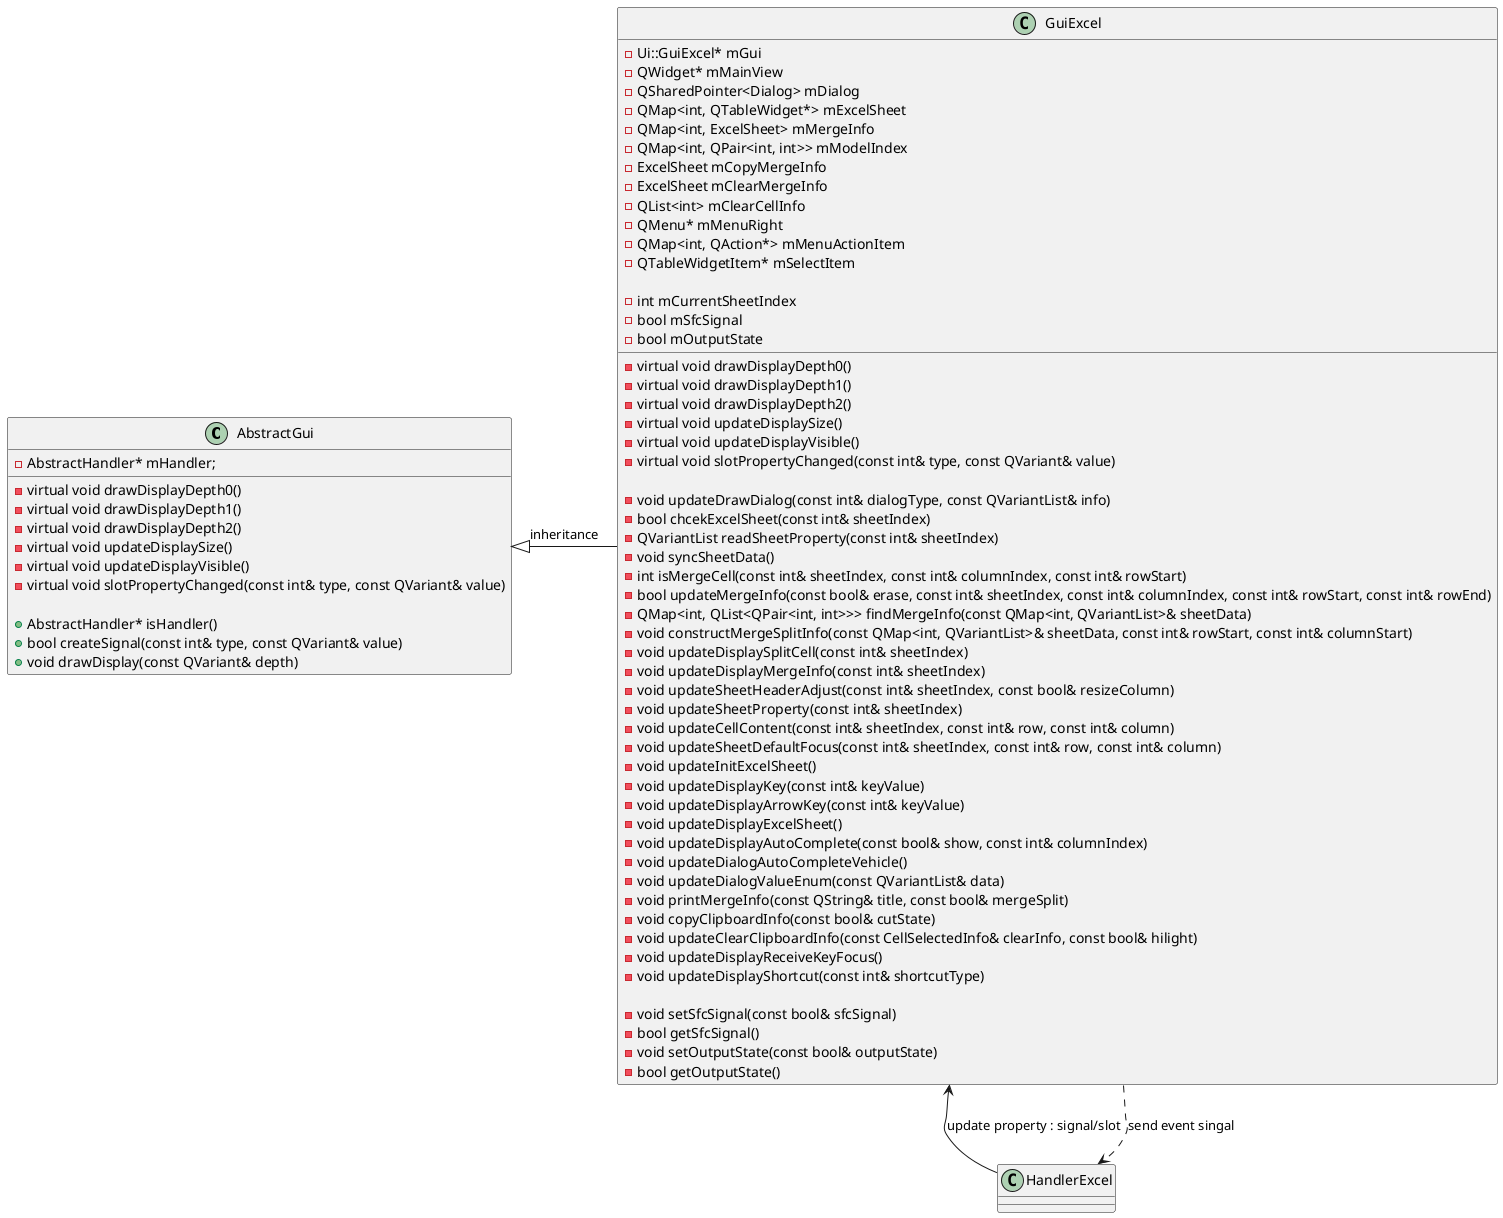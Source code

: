 @startuml

' AbstractGui 클래스 정의
class AbstractGui {
    -virtual void drawDisplayDepth0()
    -virtual void drawDisplayDepth1()
    -virtual void drawDisplayDepth2()
    -virtual void updateDisplaySize()
    -virtual void updateDisplayVisible()
    -virtual void slotPropertyChanged(const int& type, const QVariant& value)

    +AbstractHandler* isHandler()
    +bool createSignal(const int& type, const QVariant& value)
    +void drawDisplay(const QVariant& depth)

    -AbstractHandler* mHandler;
}

' GuiExcel 클래스 정의
class GuiExcel {
    -virtual void drawDisplayDepth0()
    -virtual void drawDisplayDepth1()
    -virtual void drawDisplayDepth2()
    -virtual void updateDisplaySize()
    -virtual void updateDisplayVisible()
    -virtual void slotPropertyChanged(const int& type, const QVariant& value)

    -void updateDrawDialog(const int& dialogType, const QVariantList& info)
    -bool chcekExcelSheet(const int& sheetIndex)
    -QVariantList readSheetProperty(const int& sheetIndex)
    -void syncSheetData()
    -int isMergeCell(const int& sheetIndex, const int& columnIndex, const int& rowStart)
    -bool updateMergeInfo(const bool& erase, const int& sheetIndex, const int& columnIndex, const int& rowStart, const int& rowEnd)
    -QMap<int, QList<QPair<int, int>>> findMergeInfo(const QMap<int, QVariantList>& sheetData)
    -void constructMergeSplitInfo(const QMap<int, QVariantList>& sheetData, const int& rowStart, const int& columnStart)
    -void updateDisplaySplitCell(const int& sheetIndex)
    -void updateDisplayMergeInfo(const int& sheetIndex)
    -void updateSheetHeaderAdjust(const int& sheetIndex, const bool& resizeColumn)
    -void updateSheetProperty(const int& sheetIndex)
    -void updateCellContent(const int& sheetIndex, const int& row, const int& column)
    -void updateSheetDefaultFocus(const int& sheetIndex, const int& row, const int& column)
    -void updateInitExcelSheet()
    -void updateDisplayKey(const int& keyValue)
    -void updateDisplayArrowKey(const int& keyValue)
    -void updateDisplayExcelSheet()
    -void updateDisplayAutoComplete(const bool& show, const int& columnIndex)
    -void updateDialogAutoCompleteVehicle()
    -void updateDialogValueEnum(const QVariantList& data)
    -void printMergeInfo(const QString& title, const bool& mergeSplit)
    -void copyClipboardInfo(const bool& cutState)
    -void updateClearClipboardInfo(const CellSelectedInfo& clearInfo, const bool& hilight)
    -void updateDisplayReceiveKeyFocus()
    -void updateDisplayShortcut(const int& shortcutType)

    -void setSfcSignal(const bool& sfcSignal)
    -bool getSfcSignal()
    -void setOutputState(const bool& outputState)
    -bool getOutputState()

    -Ui::GuiExcel* mGui
    -QWidget* mMainView
    -QSharedPointer<Dialog> mDialog
    -QMap<int, QTableWidget*> mExcelSheet
    -QMap<int, ExcelSheet> mMergeInfo
    -QMap<int, QPair<int, int>> mModelIndex
    -ExcelSheet mCopyMergeInfo
    -ExcelSheet mClearMergeInfo
    -QList<int> mClearCellInfo
    -QMenu* mMenuRight
    -QMap<int, QAction*> mMenuActionItem
    -QTableWidgetItem* mSelectItem

    -int mCurrentSheetIndex
    -bool mSfcSignal
    -bool mOutputState
}

' 클래스 간의 관계 정의
AbstractGui <|- GuiExcel : inheritance
GuiExcel <-- HandlerExcel : update property : signal/slot
GuiExcel ..> HandlerExcel : send event singal

@enduml
